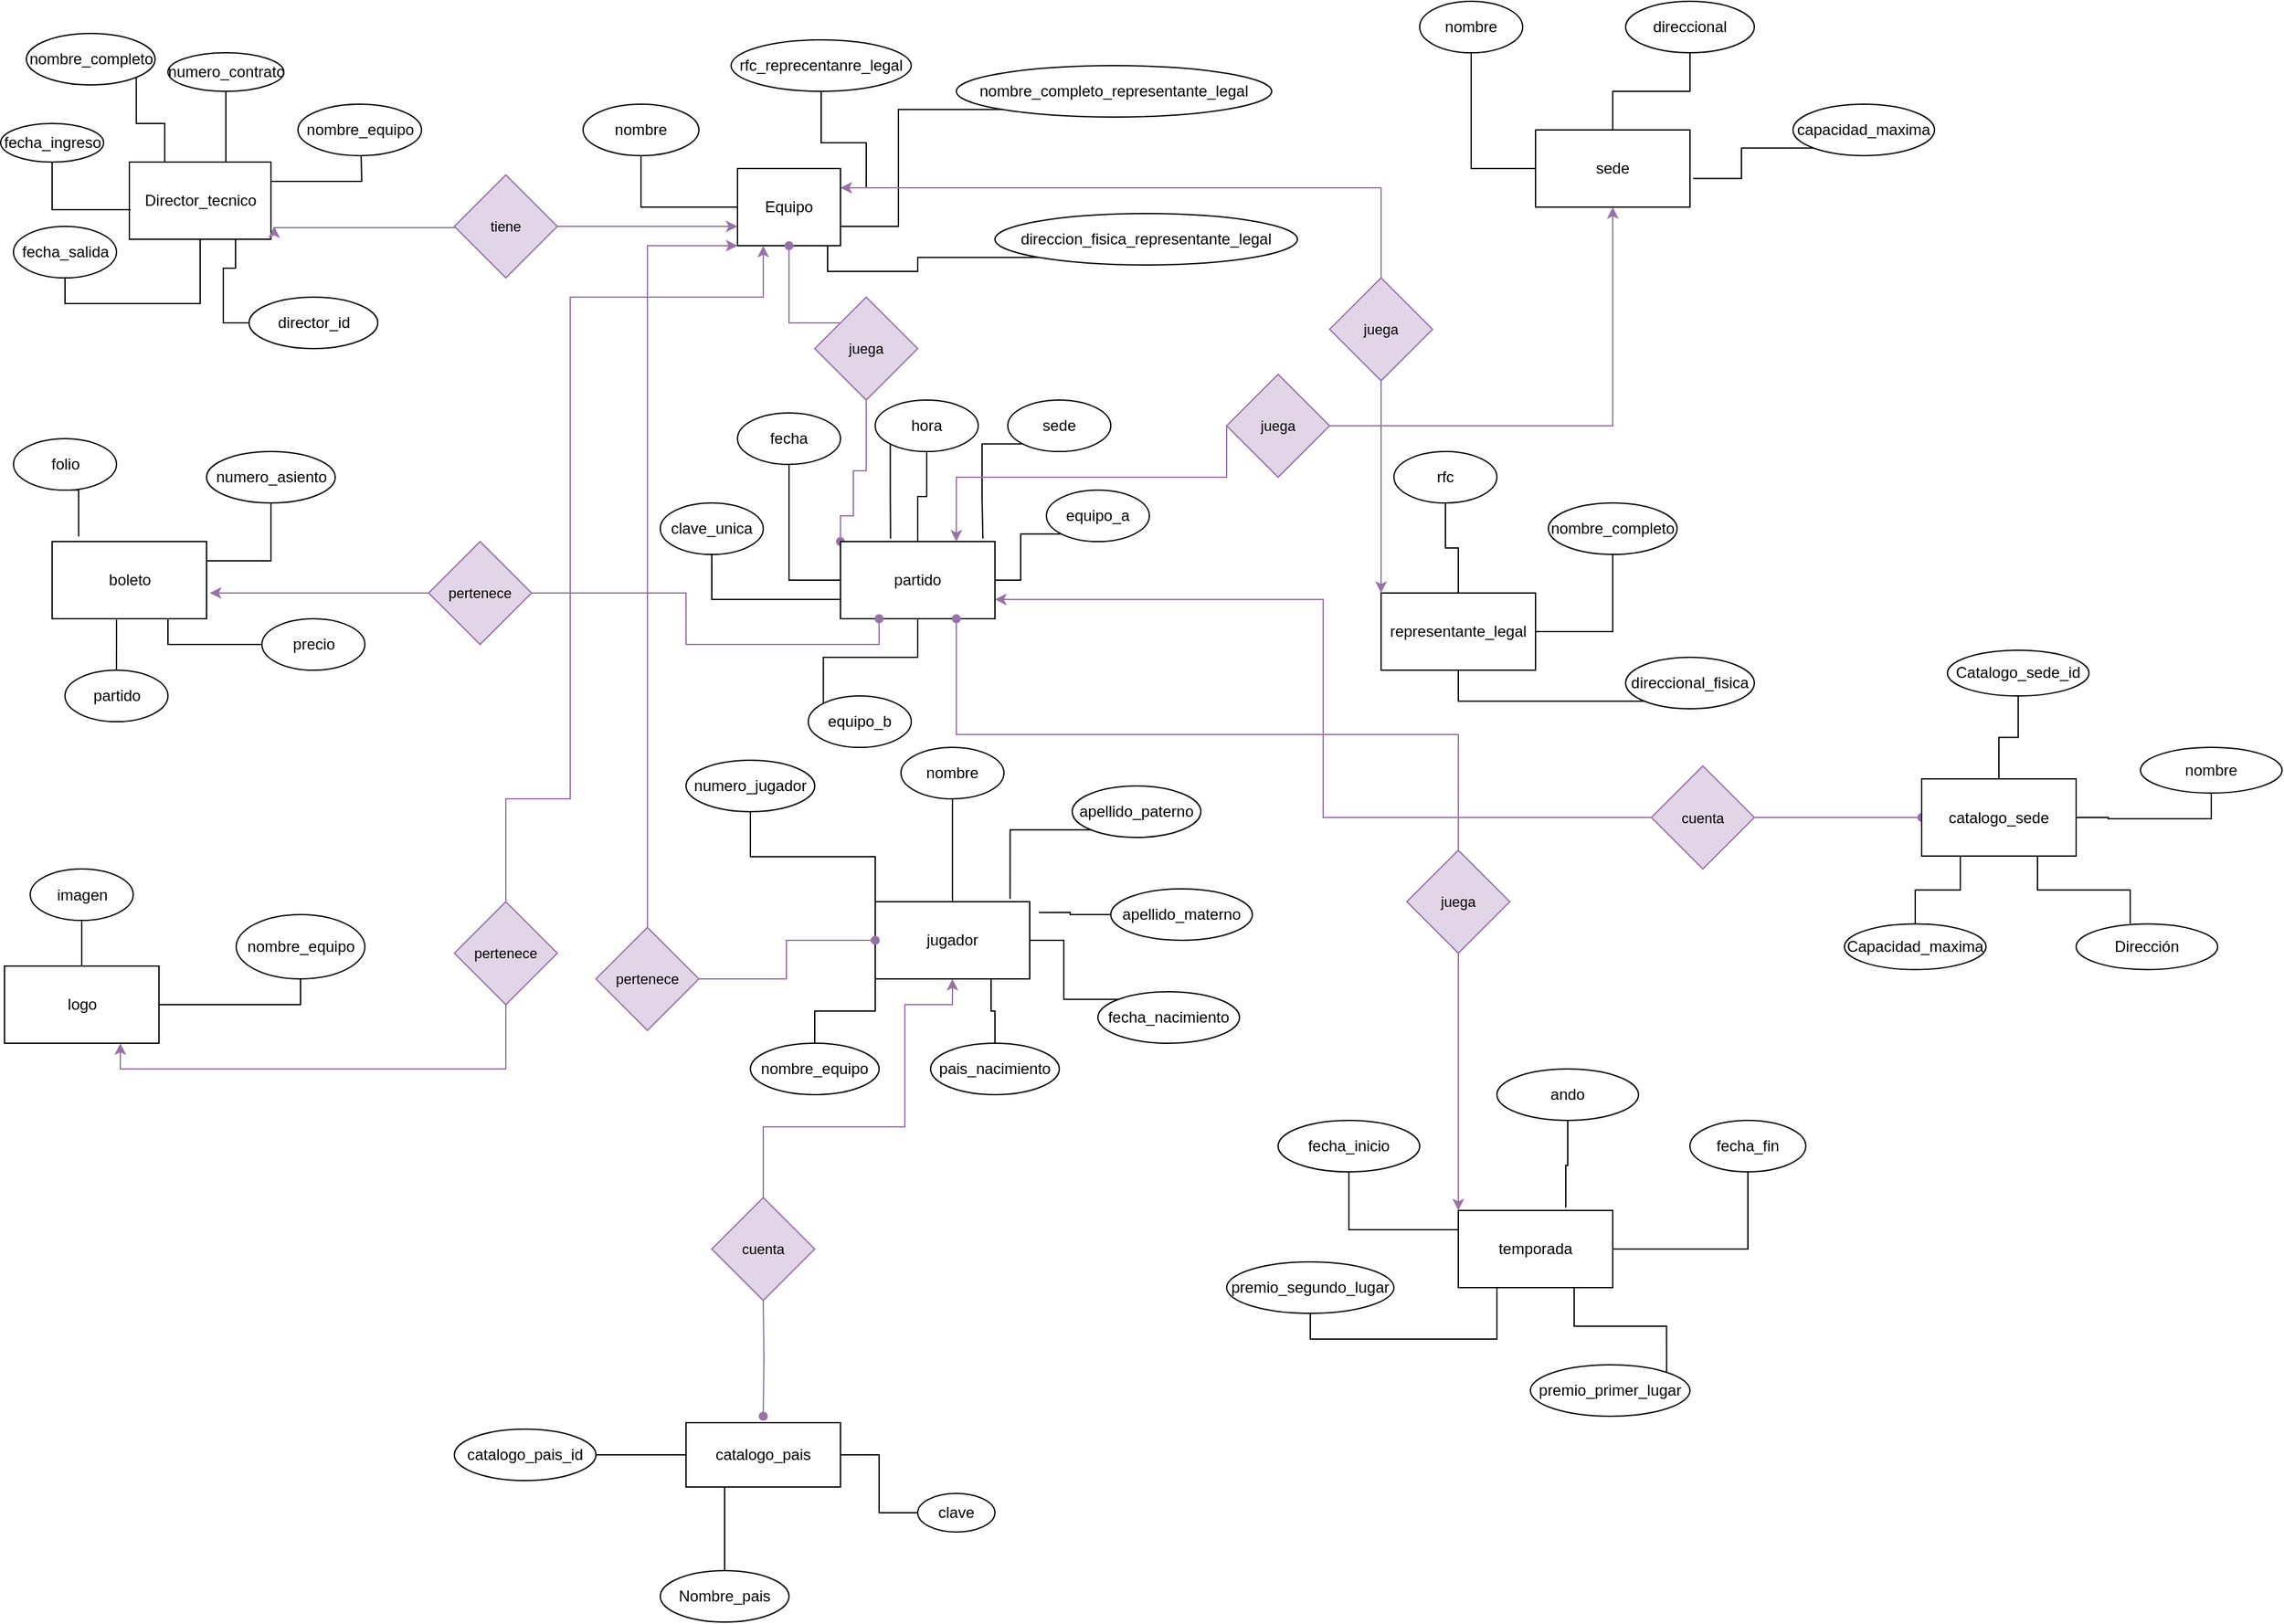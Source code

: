 <mxfile version="22.0.5" type="github">
  <diagram id="prtHgNgQTEPvFCAcTncT" name="Page-1">
    <mxGraphModel dx="1196" dy="1836" grid="1" gridSize="10" guides="1" tooltips="1" connect="1" arrows="1" fold="1" page="1" pageScale="1" pageWidth="827" pageHeight="1169" math="0" shadow="0">
      <root>
        <mxCell id="0" />
        <mxCell id="1" parent="0" />
        <mxCell id="aQAhRYCQyw7YS1Q8oWBc-6" value="fecha_ingreso" style="ellipse;whiteSpace=wrap;html=1;" parent="1" vertex="1">
          <mxGeometry x="67.5" y="-5" width="80" height="30" as="geometry" />
        </mxCell>
        <mxCell id="aQAhRYCQyw7YS1Q8oWBc-33" style="edgeStyle=orthogonalEdgeStyle;rounded=0;orthogonalLoop=1;jettySize=auto;html=1;exitX=1;exitY=0.25;exitDx=0;exitDy=0;endArrow=none;endFill=0;" parent="1" source="aQAhRYCQyw7YS1Q8oWBc-8" edge="1">
          <mxGeometry relative="1" as="geometry">
            <mxPoint x="347.5" y="15" as="targetPoint" />
          </mxGeometry>
        </mxCell>
        <mxCell id="aQAhRYCQyw7YS1Q8oWBc-8" value="Director_tecnico" style="rounded=0;whiteSpace=wrap;html=1;fontFamily=Helvetica;fontSize=12;fontColor=#000000;align=center;" parent="1" vertex="1">
          <mxGeometry x="167.5" y="25" width="110" height="60" as="geometry" />
        </mxCell>
        <mxCell id="aQAhRYCQyw7YS1Q8oWBc-9" value="" style="edgeStyle=orthogonalEdgeStyle;rounded=0;orthogonalLoop=1;jettySize=auto;html=1;endArrow=none;endFill=0;" parent="1" source="aQAhRYCQyw7YS1Q8oWBc-10" target="aQAhRYCQyw7YS1Q8oWBc-11" edge="1">
          <mxGeometry relative="1" as="geometry" />
        </mxCell>
        <mxCell id="aQAhRYCQyw7YS1Q8oWBc-10" value="Equipo" style="rounded=0;whiteSpace=wrap;html=1;fontFamily=Helvetica;fontSize=12;fontColor=#000000;align=center;" parent="1" vertex="1">
          <mxGeometry x="640" y="30" width="80" height="60" as="geometry" />
        </mxCell>
        <mxCell id="aQAhRYCQyw7YS1Q8oWBc-11" value="nombre" style="ellipse;whiteSpace=wrap;html=1;" parent="1" vertex="1">
          <mxGeometry x="520" y="-20" width="90" height="40" as="geometry" />
        </mxCell>
        <mxCell id="aQAhRYCQyw7YS1Q8oWBc-13" value="boleto" style="rounded=0;whiteSpace=wrap;html=1;" parent="1" vertex="1">
          <mxGeometry x="107.5" y="320" width="120" height="60" as="geometry" />
        </mxCell>
        <mxCell id="aQAhRYCQyw7YS1Q8oWBc-124" value="" style="edgeStyle=orthogonalEdgeStyle;shape=connector;rounded=0;orthogonalLoop=1;jettySize=auto;html=1;labelBackgroundColor=default;strokeColor=default;align=center;verticalAlign=middle;fontFamily=Helvetica;fontSize=11;fontColor=default;endArrow=none;endFill=0;" parent="1" source="aQAhRYCQyw7YS1Q8oWBc-15" target="aQAhRYCQyw7YS1Q8oWBc-55" edge="1">
          <mxGeometry relative="1" as="geometry" />
        </mxCell>
        <mxCell id="aQAhRYCQyw7YS1Q8oWBc-127" style="edgeStyle=orthogonalEdgeStyle;shape=connector;rounded=0;orthogonalLoop=1;jettySize=auto;html=1;exitX=0;exitY=0;exitDx=0;exitDy=0;labelBackgroundColor=default;strokeColor=#9673a6;align=center;verticalAlign=middle;fontFamily=Helvetica;fontSize=11;fontColor=default;endArrow=none;endFill=0;fillColor=#e1d5e7;entryX=0.5;entryY=1;entryDx=0;entryDy=0;startArrow=oval;startFill=1;" parent="1" source="aQAhRYCQyw7YS1Q8oWBc-15" target="aQAhRYCQyw7YS1Q8oWBc-128" edge="1">
          <mxGeometry relative="1" as="geometry">
            <mxPoint x="740" y="220" as="targetPoint" />
            <Array as="points">
              <mxPoint x="720" y="300" />
              <mxPoint x="730" y="300" />
              <mxPoint x="730" y="265" />
              <mxPoint x="740" y="265" />
            </Array>
          </mxGeometry>
        </mxCell>
        <mxCell id="hWHsyJ2KHmpbh6vch4hG-17" style="edgeStyle=orthogonalEdgeStyle;rounded=0;orthogonalLoop=1;jettySize=auto;html=1;exitX=1;exitY=0.75;exitDx=0;exitDy=0;entryX=0;entryY=0.5;entryDx=0;entryDy=0;startArrow=classic;startFill=1;endArrow=none;endFill=0;fillColor=#e1d5e7;strokeColor=#9673a6;" edge="1" parent="1" source="aQAhRYCQyw7YS1Q8oWBc-15" target="hWHsyJ2KHmpbh6vch4hG-16">
          <mxGeometry relative="1" as="geometry" />
        </mxCell>
        <mxCell id="aQAhRYCQyw7YS1Q8oWBc-15" value="partido" style="rounded=0;whiteSpace=wrap;html=1;" parent="1" vertex="1">
          <mxGeometry x="720" y="320" width="120" height="60" as="geometry" />
        </mxCell>
        <mxCell id="hWHsyJ2KHmpbh6vch4hG-5" style="edgeStyle=orthogonalEdgeStyle;rounded=0;orthogonalLoop=1;jettySize=auto;html=1;exitX=0.5;exitY=1;exitDx=0;exitDy=0;endArrow=none;endFill=0;startArrow=classic;startFill=1;fillColor=#e1d5e7;strokeColor=#9673a6;" edge="1" parent="1" source="aQAhRYCQyw7YS1Q8oWBc-16" target="hWHsyJ2KHmpbh6vch4hG-4">
          <mxGeometry relative="1" as="geometry">
            <Array as="points">
              <mxPoint x="807" y="680" />
              <mxPoint x="770" y="680" />
              <mxPoint x="770" y="775" />
              <mxPoint x="660" y="775" />
            </Array>
          </mxGeometry>
        </mxCell>
        <mxCell id="aQAhRYCQyw7YS1Q8oWBc-16" value="jugador" style="rounded=0;whiteSpace=wrap;html=1;" parent="1" vertex="1">
          <mxGeometry x="747" y="600" width="120" height="60" as="geometry" />
        </mxCell>
        <mxCell id="aQAhRYCQyw7YS1Q8oWBc-51" style="edgeStyle=orthogonalEdgeStyle;rounded=0;orthogonalLoop=1;jettySize=auto;html=1;exitX=0.5;exitY=0;exitDx=0;exitDy=0;entryX=0.5;entryY=1;entryDx=0;entryDy=0;endArrow=none;endFill=0;" parent="1" source="aQAhRYCQyw7YS1Q8oWBc-17" target="aQAhRYCQyw7YS1Q8oWBc-50" edge="1">
          <mxGeometry relative="1" as="geometry" />
        </mxCell>
        <mxCell id="aQAhRYCQyw7YS1Q8oWBc-52" style="edgeStyle=orthogonalEdgeStyle;rounded=0;orthogonalLoop=1;jettySize=auto;html=1;exitX=1;exitY=0.5;exitDx=0;exitDy=0;entryX=0.5;entryY=1;entryDx=0;entryDy=0;endArrow=none;endFill=0;" parent="1" source="aQAhRYCQyw7YS1Q8oWBc-17" target="aQAhRYCQyw7YS1Q8oWBc-49" edge="1">
          <mxGeometry relative="1" as="geometry" />
        </mxCell>
        <mxCell id="aQAhRYCQyw7YS1Q8oWBc-17" value="logo" style="rounded=0;whiteSpace=wrap;html=1;" parent="1" vertex="1">
          <mxGeometry x="70.5" y="650" width="120" height="60" as="geometry" />
        </mxCell>
        <mxCell id="aQAhRYCQyw7YS1Q8oWBc-18" value="sede" style="rounded=0;whiteSpace=wrap;html=1;" parent="1" vertex="1">
          <mxGeometry x="1260" width="120" height="60" as="geometry" />
        </mxCell>
        <mxCell id="aQAhRYCQyw7YS1Q8oWBc-19" value="temporada" style="rounded=0;whiteSpace=wrap;html=1;" parent="1" vertex="1">
          <mxGeometry x="1200" y="840" width="120" height="60" as="geometry" />
        </mxCell>
        <mxCell id="aQAhRYCQyw7YS1Q8oWBc-20" value="representante_legal" style="rounded=0;whiteSpace=wrap;html=1;" parent="1" vertex="1">
          <mxGeometry x="1140" y="360" width="120" height="60" as="geometry" />
        </mxCell>
        <mxCell id="aQAhRYCQyw7YS1Q8oWBc-28" style="edgeStyle=orthogonalEdgeStyle;rounded=0;orthogonalLoop=1;jettySize=auto;html=1;exitX=1;exitY=1;exitDx=0;exitDy=0;entryX=0.25;entryY=0;entryDx=0;entryDy=0;endArrow=none;endFill=0;" parent="1" source="aQAhRYCQyw7YS1Q8oWBc-22" target="aQAhRYCQyw7YS1Q8oWBc-8" edge="1">
          <mxGeometry relative="1" as="geometry" />
        </mxCell>
        <mxCell id="aQAhRYCQyw7YS1Q8oWBc-22" value="nombre_completo" style="ellipse;whiteSpace=wrap;html=1;" parent="1" vertex="1">
          <mxGeometry x="87.5" y="-75" width="100" height="40" as="geometry" />
        </mxCell>
        <mxCell id="aQAhRYCQyw7YS1Q8oWBc-31" style="edgeStyle=orthogonalEdgeStyle;rounded=0;orthogonalLoop=1;jettySize=auto;html=1;exitX=0.5;exitY=1;exitDx=0;exitDy=0;entryX=0.5;entryY=1;entryDx=0;entryDy=0;endArrow=none;endFill=0;" parent="1" source="aQAhRYCQyw7YS1Q8oWBc-25" target="aQAhRYCQyw7YS1Q8oWBc-8" edge="1">
          <mxGeometry relative="1" as="geometry" />
        </mxCell>
        <mxCell id="aQAhRYCQyw7YS1Q8oWBc-25" value="fecha_salida" style="ellipse;whiteSpace=wrap;html=1;" parent="1" vertex="1">
          <mxGeometry x="77.5" y="75" width="80" height="40" as="geometry" />
        </mxCell>
        <mxCell id="aQAhRYCQyw7YS1Q8oWBc-26" value="nombre_equipo" style="ellipse;whiteSpace=wrap;html=1;" parent="1" vertex="1">
          <mxGeometry x="298.5" y="-20" width="96" height="40" as="geometry" />
        </mxCell>
        <mxCell id="aQAhRYCQyw7YS1Q8oWBc-27" value="numero_contrato" style="ellipse;whiteSpace=wrap;html=1;" parent="1" vertex="1">
          <mxGeometry x="197.5" y="-60" width="90" height="30" as="geometry" />
        </mxCell>
        <mxCell id="aQAhRYCQyw7YS1Q8oWBc-29" style="edgeStyle=orthogonalEdgeStyle;rounded=0;orthogonalLoop=1;jettySize=auto;html=1;exitX=0.5;exitY=1;exitDx=0;exitDy=0;entryX=0.682;entryY=0;entryDx=0;entryDy=0;entryPerimeter=0;endArrow=none;endFill=0;" parent="1" source="aQAhRYCQyw7YS1Q8oWBc-27" target="aQAhRYCQyw7YS1Q8oWBc-8" edge="1">
          <mxGeometry relative="1" as="geometry" />
        </mxCell>
        <mxCell id="aQAhRYCQyw7YS1Q8oWBc-32" style="edgeStyle=orthogonalEdgeStyle;rounded=0;orthogonalLoop=1;jettySize=auto;html=1;exitX=0.5;exitY=1;exitDx=0;exitDy=0;entryX=0.009;entryY=0.617;entryDx=0;entryDy=0;entryPerimeter=0;endArrow=none;endFill=0;" parent="1" source="aQAhRYCQyw7YS1Q8oWBc-6" target="aQAhRYCQyw7YS1Q8oWBc-8" edge="1">
          <mxGeometry relative="1" as="geometry" />
        </mxCell>
        <mxCell id="aQAhRYCQyw7YS1Q8oWBc-39" style="edgeStyle=orthogonalEdgeStyle;rounded=0;orthogonalLoop=1;jettySize=auto;html=1;exitX=0;exitY=1;exitDx=0;exitDy=0;entryX=0.5;entryY=1;entryDx=0;entryDy=0;endArrow=none;endFill=0;" parent="1" source="aQAhRYCQyw7YS1Q8oWBc-34" target="aQAhRYCQyw7YS1Q8oWBc-10" edge="1">
          <mxGeometry relative="1" as="geometry">
            <Array as="points">
              <mxPoint x="780" y="99" />
              <mxPoint x="780" y="110" />
              <mxPoint x="710" y="110" />
              <mxPoint x="710" y="90" />
            </Array>
          </mxGeometry>
        </mxCell>
        <mxCell id="aQAhRYCQyw7YS1Q8oWBc-34" value="direccion_fisica_representante_legal" style="ellipse;whiteSpace=wrap;html=1;" parent="1" vertex="1">
          <mxGeometry x="840" y="65" width="235" height="40" as="geometry" />
        </mxCell>
        <mxCell id="aQAhRYCQyw7YS1Q8oWBc-35" value="rfc_reprecentanre_legal" style="ellipse;whiteSpace=wrap;html=1;" parent="1" vertex="1">
          <mxGeometry x="635" y="-70" width="140" height="40" as="geometry" />
        </mxCell>
        <mxCell id="aQAhRYCQyw7YS1Q8oWBc-38" style="edgeStyle=orthogonalEdgeStyle;rounded=0;orthogonalLoop=1;jettySize=auto;html=1;exitX=0;exitY=1;exitDx=0;exitDy=0;entryX=1;entryY=0.75;entryDx=0;entryDy=0;endArrow=none;endFill=0;" parent="1" source="aQAhRYCQyw7YS1Q8oWBc-36" target="aQAhRYCQyw7YS1Q8oWBc-10" edge="1">
          <mxGeometry relative="1" as="geometry" />
        </mxCell>
        <mxCell id="aQAhRYCQyw7YS1Q8oWBc-36" value="nombre_completo_representante_legal" style="ellipse;whiteSpace=wrap;html=1;" parent="1" vertex="1">
          <mxGeometry x="810" y="-50" width="245" height="40" as="geometry" />
        </mxCell>
        <mxCell id="aQAhRYCQyw7YS1Q8oWBc-37" style="edgeStyle=orthogonalEdgeStyle;rounded=0;orthogonalLoop=1;jettySize=auto;html=1;exitX=0.5;exitY=1;exitDx=0;exitDy=0;entryX=1;entryY=0.25;entryDx=0;entryDy=0;endArrow=none;endFill=0;" parent="1" source="aQAhRYCQyw7YS1Q8oWBc-35" target="aQAhRYCQyw7YS1Q8oWBc-10" edge="1">
          <mxGeometry relative="1" as="geometry">
            <mxPoint x="810" y="50" as="targetPoint" />
            <Array as="points">
              <mxPoint x="705" y="10" />
              <mxPoint x="740" y="10" />
              <mxPoint x="740" y="45" />
            </Array>
          </mxGeometry>
        </mxCell>
        <mxCell id="aQAhRYCQyw7YS1Q8oWBc-40" value="folio" style="ellipse;whiteSpace=wrap;html=1;" parent="1" vertex="1">
          <mxGeometry x="77.5" y="240" width="80" height="40" as="geometry" />
        </mxCell>
        <mxCell id="aQAhRYCQyw7YS1Q8oWBc-41" value="partido" style="ellipse;whiteSpace=wrap;html=1;" parent="1" vertex="1">
          <mxGeometry x="117.5" y="420" width="80" height="40" as="geometry" />
        </mxCell>
        <mxCell id="aQAhRYCQyw7YS1Q8oWBc-46" style="edgeStyle=orthogonalEdgeStyle;rounded=0;orthogonalLoop=1;jettySize=auto;html=1;exitX=0;exitY=0.5;exitDx=0;exitDy=0;entryX=0.75;entryY=1;entryDx=0;entryDy=0;endArrow=none;endFill=0;" parent="1" source="aQAhRYCQyw7YS1Q8oWBc-42" target="aQAhRYCQyw7YS1Q8oWBc-13" edge="1">
          <mxGeometry relative="1" as="geometry" />
        </mxCell>
        <mxCell id="aQAhRYCQyw7YS1Q8oWBc-42" value="precio" style="ellipse;whiteSpace=wrap;html=1;" parent="1" vertex="1">
          <mxGeometry x="270.5" y="380" width="80" height="40" as="geometry" />
        </mxCell>
        <mxCell id="aQAhRYCQyw7YS1Q8oWBc-45" style="edgeStyle=orthogonalEdgeStyle;rounded=0;orthogonalLoop=1;jettySize=auto;html=1;exitX=0.5;exitY=1;exitDx=0;exitDy=0;entryX=1;entryY=0.25;entryDx=0;entryDy=0;endArrow=none;endFill=0;" parent="1" source="aQAhRYCQyw7YS1Q8oWBc-43" target="aQAhRYCQyw7YS1Q8oWBc-13" edge="1">
          <mxGeometry relative="1" as="geometry" />
        </mxCell>
        <mxCell id="aQAhRYCQyw7YS1Q8oWBc-43" value="numero_asiento" style="ellipse;whiteSpace=wrap;html=1;" parent="1" vertex="1">
          <mxGeometry x="227.5" y="250" width="100" height="40" as="geometry" />
        </mxCell>
        <mxCell id="aQAhRYCQyw7YS1Q8oWBc-44" style="edgeStyle=orthogonalEdgeStyle;rounded=0;orthogonalLoop=1;jettySize=auto;html=1;exitX=0.5;exitY=1;exitDx=0;exitDy=0;entryX=0.172;entryY=-0.067;entryDx=0;entryDy=0;entryPerimeter=0;endArrow=none;endFill=0;" parent="1" source="aQAhRYCQyw7YS1Q8oWBc-40" target="aQAhRYCQyw7YS1Q8oWBc-13" edge="1">
          <mxGeometry relative="1" as="geometry" />
        </mxCell>
        <mxCell id="aQAhRYCQyw7YS1Q8oWBc-47" style="edgeStyle=orthogonalEdgeStyle;rounded=0;orthogonalLoop=1;jettySize=auto;html=1;exitX=0.5;exitY=0;exitDx=0;exitDy=0;entryX=0.417;entryY=1.012;entryDx=0;entryDy=0;entryPerimeter=0;endArrow=none;endFill=0;" parent="1" source="aQAhRYCQyw7YS1Q8oWBc-41" target="aQAhRYCQyw7YS1Q8oWBc-13" edge="1">
          <mxGeometry relative="1" as="geometry" />
        </mxCell>
        <mxCell id="aQAhRYCQyw7YS1Q8oWBc-49" value="nombre_equipo" style="ellipse;whiteSpace=wrap;html=1;" parent="1" vertex="1">
          <mxGeometry x="250.5" y="610" width="100" height="50" as="geometry" />
        </mxCell>
        <mxCell id="aQAhRYCQyw7YS1Q8oWBc-50" value="imagen" style="ellipse;whiteSpace=wrap;html=1;" parent="1" vertex="1">
          <mxGeometry x="90.5" y="574.5" width="80" height="40" as="geometry" />
        </mxCell>
        <mxCell id="aQAhRYCQyw7YS1Q8oWBc-61" style="edgeStyle=orthogonalEdgeStyle;rounded=0;orthogonalLoop=1;jettySize=auto;html=1;exitX=0.5;exitY=1;exitDx=0;exitDy=0;entryX=0;entryY=0.5;entryDx=0;entryDy=0;endArrow=none;endFill=0;" parent="1" source="aQAhRYCQyw7YS1Q8oWBc-53" target="aQAhRYCQyw7YS1Q8oWBc-15" edge="1">
          <mxGeometry relative="1" as="geometry" />
        </mxCell>
        <mxCell id="aQAhRYCQyw7YS1Q8oWBc-53" value="fecha" style="ellipse;whiteSpace=wrap;html=1;" parent="1" vertex="1">
          <mxGeometry x="640" y="220" width="80" height="40" as="geometry" />
        </mxCell>
        <mxCell id="aQAhRYCQyw7YS1Q8oWBc-60" style="edgeStyle=orthogonalEdgeStyle;rounded=0;orthogonalLoop=1;jettySize=auto;html=1;exitX=0.5;exitY=1;exitDx=0;exitDy=0;entryX=0;entryY=0.75;entryDx=0;entryDy=0;endArrow=none;endFill=0;" parent="1" source="aQAhRYCQyw7YS1Q8oWBc-54" target="aQAhRYCQyw7YS1Q8oWBc-15" edge="1">
          <mxGeometry relative="1" as="geometry" />
        </mxCell>
        <mxCell id="aQAhRYCQyw7YS1Q8oWBc-54" value="clave_unica" style="ellipse;whiteSpace=wrap;html=1;" parent="1" vertex="1">
          <mxGeometry x="580" y="290" width="80" height="40" as="geometry" />
        </mxCell>
        <mxCell id="aQAhRYCQyw7YS1Q8oWBc-55" value="hora" style="ellipse;whiteSpace=wrap;html=1;" parent="1" vertex="1">
          <mxGeometry x="747" y="210" width="80" height="40" as="geometry" />
        </mxCell>
        <mxCell id="aQAhRYCQyw7YS1Q8oWBc-65" style="edgeStyle=orthogonalEdgeStyle;rounded=0;orthogonalLoop=1;jettySize=auto;html=1;exitX=0;exitY=1;exitDx=0;exitDy=0;entryX=0.5;entryY=1;entryDx=0;entryDy=0;endArrow=none;endFill=0;" parent="1" source="aQAhRYCQyw7YS1Q8oWBc-56" target="aQAhRYCQyw7YS1Q8oWBc-15" edge="1">
          <mxGeometry relative="1" as="geometry" />
        </mxCell>
        <mxCell id="aQAhRYCQyw7YS1Q8oWBc-56" value="equipo_b" style="ellipse;whiteSpace=wrap;html=1;" parent="1" vertex="1">
          <mxGeometry x="695" y="440" width="80" height="40" as="geometry" />
        </mxCell>
        <mxCell id="aQAhRYCQyw7YS1Q8oWBc-64" style="edgeStyle=orthogonalEdgeStyle;rounded=0;orthogonalLoop=1;jettySize=auto;html=1;exitX=0;exitY=1;exitDx=0;exitDy=0;entryX=1;entryY=0.5;entryDx=0;entryDy=0;endArrow=none;endFill=0;" parent="1" source="aQAhRYCQyw7YS1Q8oWBc-57" target="aQAhRYCQyw7YS1Q8oWBc-15" edge="1">
          <mxGeometry relative="1" as="geometry" />
        </mxCell>
        <mxCell id="aQAhRYCQyw7YS1Q8oWBc-57" value="equipo_a" style="ellipse;whiteSpace=wrap;html=1;" parent="1" vertex="1">
          <mxGeometry x="880" y="280" width="80" height="40" as="geometry" />
        </mxCell>
        <mxCell id="aQAhRYCQyw7YS1Q8oWBc-58" value="sede" style="ellipse;whiteSpace=wrap;html=1;" parent="1" vertex="1">
          <mxGeometry x="850" y="210" width="80" height="40" as="geometry" />
        </mxCell>
        <mxCell id="aQAhRYCQyw7YS1Q8oWBc-62" style="edgeStyle=orthogonalEdgeStyle;rounded=0;orthogonalLoop=1;jettySize=auto;html=1;exitX=0;exitY=1;exitDx=0;exitDy=0;entryX=0.324;entryY=-0.037;entryDx=0;entryDy=0;entryPerimeter=0;endArrow=none;endFill=0;" parent="1" source="aQAhRYCQyw7YS1Q8oWBc-55" target="aQAhRYCQyw7YS1Q8oWBc-15" edge="1">
          <mxGeometry relative="1" as="geometry" />
        </mxCell>
        <mxCell id="aQAhRYCQyw7YS1Q8oWBc-63" style="edgeStyle=orthogonalEdgeStyle;rounded=0;orthogonalLoop=1;jettySize=auto;html=1;exitX=0;exitY=1;exitDx=0;exitDy=0;entryX=0.922;entryY=-0.037;entryDx=0;entryDy=0;entryPerimeter=0;endArrow=none;endFill=0;" parent="1" source="aQAhRYCQyw7YS1Q8oWBc-58" target="aQAhRYCQyw7YS1Q8oWBc-15" edge="1">
          <mxGeometry relative="1" as="geometry" />
        </mxCell>
        <mxCell id="aQAhRYCQyw7YS1Q8oWBc-73" style="edgeStyle=orthogonalEdgeStyle;rounded=0;orthogonalLoop=1;jettySize=auto;html=1;exitX=0.5;exitY=1;exitDx=0;exitDy=0;entryX=0;entryY=0;entryDx=0;entryDy=0;endArrow=none;endFill=0;" parent="1" source="aQAhRYCQyw7YS1Q8oWBc-66" target="aQAhRYCQyw7YS1Q8oWBc-16" edge="1">
          <mxGeometry relative="1" as="geometry" />
        </mxCell>
        <mxCell id="aQAhRYCQyw7YS1Q8oWBc-66" value="numero_jugador" style="ellipse;whiteSpace=wrap;html=1;" parent="1" vertex="1">
          <mxGeometry x="600" y="490" width="100" height="40" as="geometry" />
        </mxCell>
        <mxCell id="aQAhRYCQyw7YS1Q8oWBc-79" style="edgeStyle=orthogonalEdgeStyle;shape=connector;rounded=0;orthogonalLoop=1;jettySize=auto;html=1;exitX=0.5;exitY=0;exitDx=0;exitDy=0;entryX=0;entryY=1;entryDx=0;entryDy=0;labelBackgroundColor=default;strokeColor=default;align=center;verticalAlign=middle;fontFamily=Helvetica;fontSize=11;fontColor=default;endArrow=none;endFill=0;" parent="1" source="aQAhRYCQyw7YS1Q8oWBc-67" target="aQAhRYCQyw7YS1Q8oWBc-16" edge="1">
          <mxGeometry relative="1" as="geometry" />
        </mxCell>
        <mxCell id="aQAhRYCQyw7YS1Q8oWBc-67" value="nombre_equipo" style="ellipse;whiteSpace=wrap;html=1;" parent="1" vertex="1">
          <mxGeometry x="650" y="710" width="100" height="40" as="geometry" />
        </mxCell>
        <mxCell id="aQAhRYCQyw7YS1Q8oWBc-74" style="edgeStyle=orthogonalEdgeStyle;shape=connector;rounded=0;orthogonalLoop=1;jettySize=auto;html=1;exitX=0.5;exitY=1;exitDx=0;exitDy=0;entryX=0.5;entryY=0;entryDx=0;entryDy=0;labelBackgroundColor=default;strokeColor=default;align=center;verticalAlign=middle;fontFamily=Helvetica;fontSize=11;fontColor=default;endArrow=none;endFill=0;" parent="1" source="aQAhRYCQyw7YS1Q8oWBc-68" target="aQAhRYCQyw7YS1Q8oWBc-16" edge="1">
          <mxGeometry relative="1" as="geometry" />
        </mxCell>
        <mxCell id="aQAhRYCQyw7YS1Q8oWBc-68" value="nombre" style="ellipse;whiteSpace=wrap;html=1;" parent="1" vertex="1">
          <mxGeometry x="767" y="480" width="80" height="40" as="geometry" />
        </mxCell>
        <mxCell id="aQAhRYCQyw7YS1Q8oWBc-78" style="edgeStyle=orthogonalEdgeStyle;shape=connector;rounded=0;orthogonalLoop=1;jettySize=auto;html=1;exitX=0.5;exitY=0;exitDx=0;exitDy=0;entryX=0.75;entryY=1;entryDx=0;entryDy=0;labelBackgroundColor=default;strokeColor=default;align=center;verticalAlign=middle;fontFamily=Helvetica;fontSize=11;fontColor=default;endArrow=none;endFill=0;" parent="1" source="aQAhRYCQyw7YS1Q8oWBc-69" target="aQAhRYCQyw7YS1Q8oWBc-16" edge="1">
          <mxGeometry relative="1" as="geometry" />
        </mxCell>
        <mxCell id="aQAhRYCQyw7YS1Q8oWBc-69" value="pais_nacimiento" style="ellipse;whiteSpace=wrap;html=1;" parent="1" vertex="1">
          <mxGeometry x="790" y="710" width="100" height="40" as="geometry" />
        </mxCell>
        <mxCell id="aQAhRYCQyw7YS1Q8oWBc-77" style="edgeStyle=orthogonalEdgeStyle;shape=connector;rounded=0;orthogonalLoop=1;jettySize=auto;html=1;exitX=0;exitY=0;exitDx=0;exitDy=0;entryX=1;entryY=0.5;entryDx=0;entryDy=0;labelBackgroundColor=default;strokeColor=default;align=center;verticalAlign=middle;fontFamily=Helvetica;fontSize=11;fontColor=default;endArrow=none;endFill=0;" parent="1" source="aQAhRYCQyw7YS1Q8oWBc-70" target="aQAhRYCQyw7YS1Q8oWBc-16" edge="1">
          <mxGeometry relative="1" as="geometry" />
        </mxCell>
        <mxCell id="aQAhRYCQyw7YS1Q8oWBc-70" value="fecha_nacimiento" style="ellipse;whiteSpace=wrap;html=1;" parent="1" vertex="1">
          <mxGeometry x="920" y="670" width="110" height="40" as="geometry" />
        </mxCell>
        <mxCell id="aQAhRYCQyw7YS1Q8oWBc-71" value="apellido_materno" style="ellipse;whiteSpace=wrap;html=1;" parent="1" vertex="1">
          <mxGeometry x="930" y="590" width="110" height="40" as="geometry" />
        </mxCell>
        <mxCell id="aQAhRYCQyw7YS1Q8oWBc-72" value="apellido_paterno" style="ellipse;whiteSpace=wrap;html=1;" parent="1" vertex="1">
          <mxGeometry x="900" y="510" width="100" height="40" as="geometry" />
        </mxCell>
        <mxCell id="aQAhRYCQyw7YS1Q8oWBc-75" style="edgeStyle=orthogonalEdgeStyle;shape=connector;rounded=0;orthogonalLoop=1;jettySize=auto;html=1;exitX=0;exitY=1;exitDx=0;exitDy=0;entryX=0.873;entryY=-0.037;entryDx=0;entryDy=0;entryPerimeter=0;labelBackgroundColor=default;strokeColor=default;align=center;verticalAlign=middle;fontFamily=Helvetica;fontSize=11;fontColor=default;endArrow=none;endFill=0;" parent="1" source="aQAhRYCQyw7YS1Q8oWBc-72" target="aQAhRYCQyw7YS1Q8oWBc-16" edge="1">
          <mxGeometry relative="1" as="geometry" />
        </mxCell>
        <mxCell id="aQAhRYCQyw7YS1Q8oWBc-76" style="edgeStyle=orthogonalEdgeStyle;shape=connector;rounded=0;orthogonalLoop=1;jettySize=auto;html=1;exitX=0;exitY=0.5;exitDx=0;exitDy=0;entryX=1.059;entryY=0.139;entryDx=0;entryDy=0;entryPerimeter=0;labelBackgroundColor=default;strokeColor=default;align=center;verticalAlign=middle;fontFamily=Helvetica;fontSize=11;fontColor=default;endArrow=none;endFill=0;" parent="1" source="aQAhRYCQyw7YS1Q8oWBc-71" target="aQAhRYCQyw7YS1Q8oWBc-16" edge="1">
          <mxGeometry relative="1" as="geometry" />
        </mxCell>
        <mxCell id="aQAhRYCQyw7YS1Q8oWBc-83" style="edgeStyle=orthogonalEdgeStyle;shape=connector;rounded=0;orthogonalLoop=1;jettySize=auto;html=1;exitX=0.5;exitY=1;exitDx=0;exitDy=0;entryX=0;entryY=0.5;entryDx=0;entryDy=0;labelBackgroundColor=default;strokeColor=default;align=center;verticalAlign=middle;fontFamily=Helvetica;fontSize=11;fontColor=default;endArrow=none;endFill=0;" parent="1" source="aQAhRYCQyw7YS1Q8oWBc-80" target="aQAhRYCQyw7YS1Q8oWBc-18" edge="1">
          <mxGeometry relative="1" as="geometry" />
        </mxCell>
        <mxCell id="aQAhRYCQyw7YS1Q8oWBc-80" value="nombre" style="ellipse;whiteSpace=wrap;html=1;" parent="1" vertex="1">
          <mxGeometry x="1170" y="-100" width="80" height="40" as="geometry" />
        </mxCell>
        <mxCell id="aQAhRYCQyw7YS1Q8oWBc-84" style="edgeStyle=orthogonalEdgeStyle;shape=connector;rounded=0;orthogonalLoop=1;jettySize=auto;html=1;exitX=0.5;exitY=1;exitDx=0;exitDy=0;entryX=0.5;entryY=0;entryDx=0;entryDy=0;labelBackgroundColor=default;strokeColor=default;align=center;verticalAlign=middle;fontFamily=Helvetica;fontSize=11;fontColor=default;endArrow=none;endFill=0;" parent="1" source="aQAhRYCQyw7YS1Q8oWBc-81" target="aQAhRYCQyw7YS1Q8oWBc-18" edge="1">
          <mxGeometry relative="1" as="geometry" />
        </mxCell>
        <mxCell id="aQAhRYCQyw7YS1Q8oWBc-81" value="direccional" style="ellipse;whiteSpace=wrap;html=1;" parent="1" vertex="1">
          <mxGeometry x="1330" y="-100" width="100" height="40" as="geometry" />
        </mxCell>
        <mxCell id="aQAhRYCQyw7YS1Q8oWBc-82" value="capacidad_maxima" style="ellipse;whiteSpace=wrap;html=1;" parent="1" vertex="1">
          <mxGeometry x="1460" y="-20" width="110" height="40" as="geometry" />
        </mxCell>
        <mxCell id="aQAhRYCQyw7YS1Q8oWBc-85" style="edgeStyle=orthogonalEdgeStyle;shape=connector;rounded=0;orthogonalLoop=1;jettySize=auto;html=1;exitX=0;exitY=1;exitDx=0;exitDy=0;entryX=1.02;entryY=0.629;entryDx=0;entryDy=0;entryPerimeter=0;labelBackgroundColor=default;strokeColor=default;align=center;verticalAlign=middle;fontFamily=Helvetica;fontSize=11;fontColor=default;endArrow=none;endFill=0;" parent="1" source="aQAhRYCQyw7YS1Q8oWBc-82" target="aQAhRYCQyw7YS1Q8oWBc-18" edge="1">
          <mxGeometry relative="1" as="geometry" />
        </mxCell>
        <mxCell id="aQAhRYCQyw7YS1Q8oWBc-89" style="edgeStyle=orthogonalEdgeStyle;shape=connector;rounded=0;orthogonalLoop=1;jettySize=auto;html=1;exitX=0.5;exitY=1;exitDx=0;exitDy=0;labelBackgroundColor=default;strokeColor=default;align=center;verticalAlign=middle;fontFamily=Helvetica;fontSize=11;fontColor=default;endArrow=none;endFill=0;" parent="1" source="aQAhRYCQyw7YS1Q8oWBc-86" target="aQAhRYCQyw7YS1Q8oWBc-20" edge="1">
          <mxGeometry relative="1" as="geometry">
            <mxPoint x="1160" y="350" as="targetPoint" />
            <Array as="points" />
          </mxGeometry>
        </mxCell>
        <mxCell id="aQAhRYCQyw7YS1Q8oWBc-86" value="rfc" style="ellipse;whiteSpace=wrap;html=1;" parent="1" vertex="1">
          <mxGeometry x="1150" y="250" width="80" height="40" as="geometry" />
        </mxCell>
        <mxCell id="aQAhRYCQyw7YS1Q8oWBc-91" style="edgeStyle=orthogonalEdgeStyle;shape=connector;rounded=0;orthogonalLoop=1;jettySize=auto;html=1;exitX=0;exitY=1;exitDx=0;exitDy=0;entryX=0.5;entryY=1;entryDx=0;entryDy=0;labelBackgroundColor=default;strokeColor=default;align=center;verticalAlign=middle;fontFamily=Helvetica;fontSize=11;fontColor=default;endArrow=none;endFill=0;" parent="1" source="aQAhRYCQyw7YS1Q8oWBc-87" target="aQAhRYCQyw7YS1Q8oWBc-20" edge="1">
          <mxGeometry relative="1" as="geometry" />
        </mxCell>
        <mxCell id="aQAhRYCQyw7YS1Q8oWBc-87" value="direccional_fisica" style="ellipse;whiteSpace=wrap;html=1;" parent="1" vertex="1">
          <mxGeometry x="1330" y="410" width="100" height="40" as="geometry" />
        </mxCell>
        <mxCell id="aQAhRYCQyw7YS1Q8oWBc-90" style="edgeStyle=orthogonalEdgeStyle;shape=connector;rounded=0;orthogonalLoop=1;jettySize=auto;html=1;exitX=0.5;exitY=1;exitDx=0;exitDy=0;entryX=1;entryY=0.5;entryDx=0;entryDy=0;labelBackgroundColor=default;strokeColor=default;align=center;verticalAlign=middle;fontFamily=Helvetica;fontSize=11;fontColor=default;endArrow=none;endFill=0;" parent="1" source="aQAhRYCQyw7YS1Q8oWBc-88" target="aQAhRYCQyw7YS1Q8oWBc-20" edge="1">
          <mxGeometry relative="1" as="geometry" />
        </mxCell>
        <mxCell id="aQAhRYCQyw7YS1Q8oWBc-88" value="nombre_completo" style="ellipse;whiteSpace=wrap;html=1;" parent="1" vertex="1">
          <mxGeometry x="1270" y="290" width="100" height="40" as="geometry" />
        </mxCell>
        <mxCell id="aQAhRYCQyw7YS1Q8oWBc-92" value="ando" style="ellipse;whiteSpace=wrap;html=1;" parent="1" vertex="1">
          <mxGeometry x="1230" y="730" width="110" height="40" as="geometry" />
        </mxCell>
        <mxCell id="aQAhRYCQyw7YS1Q8oWBc-98" style="edgeStyle=orthogonalEdgeStyle;shape=connector;rounded=0;orthogonalLoop=1;jettySize=auto;html=1;exitX=0.5;exitY=1;exitDx=0;exitDy=0;entryX=1;entryY=0.5;entryDx=0;entryDy=0;labelBackgroundColor=default;strokeColor=default;align=center;verticalAlign=middle;fontFamily=Helvetica;fontSize=11;fontColor=default;endArrow=none;endFill=0;" parent="1" source="aQAhRYCQyw7YS1Q8oWBc-93" target="aQAhRYCQyw7YS1Q8oWBc-19" edge="1">
          <mxGeometry relative="1" as="geometry" />
        </mxCell>
        <mxCell id="aQAhRYCQyw7YS1Q8oWBc-93" value="fecha_fin" style="ellipse;whiteSpace=wrap;html=1;" parent="1" vertex="1">
          <mxGeometry x="1380" y="770" width="90" height="40" as="geometry" />
        </mxCell>
        <mxCell id="aQAhRYCQyw7YS1Q8oWBc-99" style="edgeStyle=orthogonalEdgeStyle;shape=connector;rounded=0;orthogonalLoop=1;jettySize=auto;html=1;exitX=1;exitY=0;exitDx=0;exitDy=0;entryX=0.75;entryY=1;entryDx=0;entryDy=0;labelBackgroundColor=default;strokeColor=default;align=center;verticalAlign=middle;fontFamily=Helvetica;fontSize=11;fontColor=default;endArrow=none;endFill=0;" parent="1" source="aQAhRYCQyw7YS1Q8oWBc-94" target="aQAhRYCQyw7YS1Q8oWBc-19" edge="1">
          <mxGeometry relative="1" as="geometry" />
        </mxCell>
        <mxCell id="aQAhRYCQyw7YS1Q8oWBc-94" value="premio_primer_lugar" style="ellipse;whiteSpace=wrap;html=1;" parent="1" vertex="1">
          <mxGeometry x="1256" y="960" width="124" height="40" as="geometry" />
        </mxCell>
        <mxCell id="aQAhRYCQyw7YS1Q8oWBc-100" style="edgeStyle=orthogonalEdgeStyle;shape=connector;rounded=0;orthogonalLoop=1;jettySize=auto;html=1;exitX=0.5;exitY=1;exitDx=0;exitDy=0;entryX=0.25;entryY=1;entryDx=0;entryDy=0;labelBackgroundColor=default;strokeColor=default;align=center;verticalAlign=middle;fontFamily=Helvetica;fontSize=11;fontColor=default;endArrow=none;endFill=0;" parent="1" source="aQAhRYCQyw7YS1Q8oWBc-95" target="aQAhRYCQyw7YS1Q8oWBc-19" edge="1">
          <mxGeometry relative="1" as="geometry" />
        </mxCell>
        <mxCell id="aQAhRYCQyw7YS1Q8oWBc-95" value="premio_segundo_lugar" style="ellipse;whiteSpace=wrap;html=1;" parent="1" vertex="1">
          <mxGeometry x="1020" y="880" width="130" height="40" as="geometry" />
        </mxCell>
        <mxCell id="aQAhRYCQyw7YS1Q8oWBc-101" style="edgeStyle=orthogonalEdgeStyle;shape=connector;rounded=0;orthogonalLoop=1;jettySize=auto;html=1;exitX=0.5;exitY=1;exitDx=0;exitDy=0;entryX=0;entryY=0.25;entryDx=0;entryDy=0;labelBackgroundColor=default;strokeColor=default;align=center;verticalAlign=middle;fontFamily=Helvetica;fontSize=11;fontColor=default;endArrow=none;endFill=0;" parent="1" source="aQAhRYCQyw7YS1Q8oWBc-96" target="aQAhRYCQyw7YS1Q8oWBc-19" edge="1">
          <mxGeometry relative="1" as="geometry" />
        </mxCell>
        <mxCell id="aQAhRYCQyw7YS1Q8oWBc-96" value="fecha_inicio" style="ellipse;whiteSpace=wrap;html=1;" parent="1" vertex="1">
          <mxGeometry x="1060" y="770" width="110" height="40" as="geometry" />
        </mxCell>
        <mxCell id="aQAhRYCQyw7YS1Q8oWBc-97" style="edgeStyle=orthogonalEdgeStyle;shape=connector;rounded=0;orthogonalLoop=1;jettySize=auto;html=1;exitX=0.5;exitY=1;exitDx=0;exitDy=0;entryX=0.696;entryY=-0.037;entryDx=0;entryDy=0;entryPerimeter=0;labelBackgroundColor=default;strokeColor=default;align=center;verticalAlign=middle;fontFamily=Helvetica;fontSize=11;fontColor=default;endArrow=none;endFill=0;" parent="1" source="aQAhRYCQyw7YS1Q8oWBc-92" target="aQAhRYCQyw7YS1Q8oWBc-19" edge="1">
          <mxGeometry relative="1" as="geometry" />
        </mxCell>
        <mxCell id="aQAhRYCQyw7YS1Q8oWBc-116" style="edgeStyle=orthogonalEdgeStyle;shape=connector;rounded=0;orthogonalLoop=1;jettySize=auto;html=1;exitX=0;exitY=0.5;exitDx=0;exitDy=0;labelBackgroundColor=default;strokeColor=#9673a6;align=center;verticalAlign=middle;fontFamily=Helvetica;fontSize=11;fontColor=default;endArrow=classic;endFill=1;fillColor=#e1d5e7;" parent="1" source="aQAhRYCQyw7YS1Q8oWBc-103" edge="1">
          <mxGeometry relative="1" as="geometry">
            <mxPoint x="230" y="360" as="targetPoint" />
          </mxGeometry>
        </mxCell>
        <mxCell id="aQAhRYCQyw7YS1Q8oWBc-117" style="edgeStyle=orthogonalEdgeStyle;shape=connector;rounded=0;orthogonalLoop=1;jettySize=auto;html=1;exitX=1;exitY=0.5;exitDx=0;exitDy=0;entryX=0.25;entryY=1;entryDx=0;entryDy=0;labelBackgroundColor=default;strokeColor=#9673a6;align=center;verticalAlign=middle;fontFamily=Helvetica;fontSize=11;fontColor=default;endArrow=oval;endFill=1;fillColor=#e1d5e7;" parent="1" source="aQAhRYCQyw7YS1Q8oWBc-103" target="aQAhRYCQyw7YS1Q8oWBc-15" edge="1">
          <mxGeometry relative="1" as="geometry" />
        </mxCell>
        <mxCell id="aQAhRYCQyw7YS1Q8oWBc-103" value="pertenece" style="rhombus;whiteSpace=wrap;html=1;fontFamily=Helvetica;fontSize=11;fillColor=#e1d5e7;strokeColor=#9673a6;" parent="1" vertex="1">
          <mxGeometry x="400" y="320" width="80" height="80" as="geometry" />
        </mxCell>
        <mxCell id="aQAhRYCQyw7YS1Q8oWBc-114" style="edgeStyle=orthogonalEdgeStyle;shape=connector;rounded=0;orthogonalLoop=1;jettySize=auto;html=1;exitX=1;exitY=0.5;exitDx=0;exitDy=0;entryX=0;entryY=0.75;entryDx=0;entryDy=0;labelBackgroundColor=default;strokeColor=#9673a6;align=center;verticalAlign=middle;fontFamily=Helvetica;fontSize=11;fontColor=default;endArrow=classic;endFill=1;fillColor=#e1d5e7;" parent="1" source="aQAhRYCQyw7YS1Q8oWBc-104" target="aQAhRYCQyw7YS1Q8oWBc-10" edge="1">
          <mxGeometry relative="1" as="geometry" />
        </mxCell>
        <mxCell id="aQAhRYCQyw7YS1Q8oWBc-115" style="edgeStyle=orthogonalEdgeStyle;shape=connector;rounded=0;orthogonalLoop=1;jettySize=auto;html=1;exitX=0;exitY=0.5;exitDx=0;exitDy=0;labelBackgroundColor=default;strokeColor=#9673a6;align=center;verticalAlign=middle;fontFamily=Helvetica;fontSize=11;fontColor=default;endArrow=classic;endFill=1;fillColor=#e1d5e7;" parent="1" source="aQAhRYCQyw7YS1Q8oWBc-104" edge="1">
          <mxGeometry relative="1" as="geometry">
            <mxPoint x="280" y="75" as="targetPoint" />
            <Array as="points">
              <mxPoint x="280" y="76" />
            </Array>
          </mxGeometry>
        </mxCell>
        <mxCell id="aQAhRYCQyw7YS1Q8oWBc-104" value="tiene" style="rhombus;whiteSpace=wrap;html=1;fontFamily=Helvetica;fontSize=11;fillColor=#e1d5e7;strokeColor=#9673a6;" parent="1" vertex="1">
          <mxGeometry x="420" y="35" width="80" height="80" as="geometry" />
        </mxCell>
        <mxCell id="aQAhRYCQyw7YS1Q8oWBc-118" style="edgeStyle=orthogonalEdgeStyle;shape=connector;rounded=0;orthogonalLoop=1;jettySize=auto;html=1;exitX=0.5;exitY=1;exitDx=0;exitDy=0;entryX=0.75;entryY=1;entryDx=0;entryDy=0;labelBackgroundColor=default;strokeColor=#9673a6;align=center;verticalAlign=middle;fontFamily=Helvetica;fontSize=11;fontColor=default;endArrow=classic;endFill=1;fillColor=#e1d5e7;" parent="1" source="aQAhRYCQyw7YS1Q8oWBc-109" target="aQAhRYCQyw7YS1Q8oWBc-17" edge="1">
          <mxGeometry relative="1" as="geometry" />
        </mxCell>
        <mxCell id="aQAhRYCQyw7YS1Q8oWBc-119" style="edgeStyle=orthogonalEdgeStyle;shape=connector;rounded=0;orthogonalLoop=1;jettySize=auto;html=1;exitX=0.5;exitY=0;exitDx=0;exitDy=0;entryX=0.25;entryY=1;entryDx=0;entryDy=0;labelBackgroundColor=default;strokeColor=#9673a6;align=center;verticalAlign=middle;fontFamily=Helvetica;fontSize=11;fontColor=default;endArrow=classic;endFill=1;fillColor=#e1d5e7;" parent="1" source="aQAhRYCQyw7YS1Q8oWBc-109" target="aQAhRYCQyw7YS1Q8oWBc-10" edge="1">
          <mxGeometry relative="1" as="geometry">
            <Array as="points">
              <mxPoint x="460" y="520" />
              <mxPoint x="510" y="520" />
              <mxPoint x="510" y="130" />
              <mxPoint x="660" y="130" />
            </Array>
          </mxGeometry>
        </mxCell>
        <mxCell id="aQAhRYCQyw7YS1Q8oWBc-109" value="pertenece" style="rhombus;whiteSpace=wrap;html=1;fontFamily=Helvetica;fontSize=11;fillColor=#e1d5e7;strokeColor=#9673a6;" parent="1" vertex="1">
          <mxGeometry x="420" y="600" width="80" height="80" as="geometry" />
        </mxCell>
        <mxCell id="aQAhRYCQyw7YS1Q8oWBc-122" style="edgeStyle=orthogonalEdgeStyle;shape=connector;rounded=0;orthogonalLoop=1;jettySize=auto;html=1;exitX=0.5;exitY=0;exitDx=0;exitDy=0;entryX=0;entryY=1;entryDx=0;entryDy=0;labelBackgroundColor=default;strokeColor=#9673a6;align=center;verticalAlign=middle;fontFamily=Helvetica;fontSize=11;fontColor=default;endArrow=classic;endFill=1;fillColor=#e1d5e7;" parent="1" source="aQAhRYCQyw7YS1Q8oWBc-120" target="aQAhRYCQyw7YS1Q8oWBc-10" edge="1">
          <mxGeometry relative="1" as="geometry">
            <Array as="points">
              <mxPoint x="570" y="90" />
            </Array>
          </mxGeometry>
        </mxCell>
        <mxCell id="aQAhRYCQyw7YS1Q8oWBc-123" style="edgeStyle=orthogonalEdgeStyle;shape=connector;rounded=0;orthogonalLoop=1;jettySize=auto;html=1;exitX=0.5;exitY=1;exitDx=0;exitDy=0;entryX=0;entryY=0.5;entryDx=0;entryDy=0;labelBackgroundColor=default;strokeColor=#9673a6;align=center;verticalAlign=middle;fontFamily=Helvetica;fontSize=11;fontColor=default;endArrow=oval;endFill=1;fillColor=#e1d5e7;" parent="1" source="aQAhRYCQyw7YS1Q8oWBc-120" target="aQAhRYCQyw7YS1Q8oWBc-16" edge="1">
          <mxGeometry relative="1" as="geometry">
            <Array as="points">
              <mxPoint x="570" y="660" />
              <mxPoint x="678" y="660" />
              <mxPoint x="678" y="630" />
            </Array>
          </mxGeometry>
        </mxCell>
        <mxCell id="aQAhRYCQyw7YS1Q8oWBc-120" value="pertenece" style="rhombus;whiteSpace=wrap;html=1;fontFamily=Helvetica;fontSize=11;fillColor=#e1d5e7;strokeColor=#9673a6;" parent="1" vertex="1">
          <mxGeometry x="530" y="620" width="80" height="80" as="geometry" />
        </mxCell>
        <mxCell id="aQAhRYCQyw7YS1Q8oWBc-131" style="edgeStyle=orthogonalEdgeStyle;shape=connector;rounded=0;orthogonalLoop=1;jettySize=auto;html=1;exitX=0;exitY=0;exitDx=0;exitDy=0;labelBackgroundColor=default;strokeColor=#9673a6;align=center;verticalAlign=middle;fontFamily=Helvetica;fontSize=11;fontColor=default;endArrow=oval;endFill=1;fillColor=#e1d5e7;" parent="1" source="aQAhRYCQyw7YS1Q8oWBc-128" edge="1">
          <mxGeometry relative="1" as="geometry">
            <mxPoint x="680" y="90" as="targetPoint" />
          </mxGeometry>
        </mxCell>
        <mxCell id="aQAhRYCQyw7YS1Q8oWBc-128" value="juega" style="rhombus;whiteSpace=wrap;html=1;fontFamily=Helvetica;fontSize=11;fillColor=#e1d5e7;strokeColor=#9673a6;" parent="1" vertex="1">
          <mxGeometry x="700" y="130" width="80" height="80" as="geometry" />
        </mxCell>
        <mxCell id="aQAhRYCQyw7YS1Q8oWBc-133" style="edgeStyle=orthogonalEdgeStyle;shape=connector;rounded=0;orthogonalLoop=1;jettySize=auto;html=1;exitX=0.5;exitY=0;exitDx=0;exitDy=0;entryX=1;entryY=0.25;entryDx=0;entryDy=0;labelBackgroundColor=default;strokeColor=#9673a6;align=center;verticalAlign=middle;fontFamily=Helvetica;fontSize=11;fontColor=default;endArrow=classic;endFill=1;fillColor=#e1d5e7;" parent="1" source="aQAhRYCQyw7YS1Q8oWBc-132" target="aQAhRYCQyw7YS1Q8oWBc-10" edge="1">
          <mxGeometry relative="1" as="geometry" />
        </mxCell>
        <mxCell id="aQAhRYCQyw7YS1Q8oWBc-134" style="edgeStyle=orthogonalEdgeStyle;shape=connector;rounded=0;orthogonalLoop=1;jettySize=auto;html=1;exitX=0.5;exitY=1;exitDx=0;exitDy=0;entryX=0;entryY=0;entryDx=0;entryDy=0;labelBackgroundColor=default;strokeColor=#9673a6;align=center;verticalAlign=middle;fontFamily=Helvetica;fontSize=11;fontColor=default;endArrow=classic;endFill=1;fillColor=#e1d5e7;" parent="1" source="aQAhRYCQyw7YS1Q8oWBc-132" target="aQAhRYCQyw7YS1Q8oWBc-20" edge="1">
          <mxGeometry relative="1" as="geometry" />
        </mxCell>
        <mxCell id="aQAhRYCQyw7YS1Q8oWBc-132" value="juega" style="rhombus;whiteSpace=wrap;html=1;fontFamily=Helvetica;fontSize=11;fillColor=#e1d5e7;strokeColor=#9673a6;" parent="1" vertex="1">
          <mxGeometry x="1100" y="115" width="80" height="80" as="geometry" />
        </mxCell>
        <mxCell id="aQAhRYCQyw7YS1Q8oWBc-136" style="edgeStyle=orthogonalEdgeStyle;shape=connector;rounded=0;orthogonalLoop=1;jettySize=auto;html=1;exitX=1;exitY=0.5;exitDx=0;exitDy=0;entryX=0.5;entryY=1;entryDx=0;entryDy=0;labelBackgroundColor=default;strokeColor=#9673a6;align=center;verticalAlign=middle;fontFamily=Helvetica;fontSize=11;fontColor=default;endArrow=classic;endFill=1;fillColor=#e1d5e7;" parent="1" source="aQAhRYCQyw7YS1Q8oWBc-135" target="aQAhRYCQyw7YS1Q8oWBc-18" edge="1">
          <mxGeometry relative="1" as="geometry" />
        </mxCell>
        <mxCell id="aQAhRYCQyw7YS1Q8oWBc-137" style="edgeStyle=orthogonalEdgeStyle;shape=connector;rounded=0;orthogonalLoop=1;jettySize=auto;html=1;exitX=0;exitY=0.5;exitDx=0;exitDy=0;entryX=0.75;entryY=0;entryDx=0;entryDy=0;labelBackgroundColor=default;strokeColor=#9673a6;align=center;verticalAlign=middle;fontFamily=Helvetica;fontSize=11;fontColor=default;endArrow=classic;endFill=1;fillColor=#e1d5e7;" parent="1" source="aQAhRYCQyw7YS1Q8oWBc-135" target="aQAhRYCQyw7YS1Q8oWBc-15" edge="1">
          <mxGeometry relative="1" as="geometry">
            <Array as="points">
              <mxPoint x="1020" y="270" />
              <mxPoint x="810" y="270" />
            </Array>
          </mxGeometry>
        </mxCell>
        <mxCell id="aQAhRYCQyw7YS1Q8oWBc-135" value="juega" style="rhombus;whiteSpace=wrap;html=1;fontFamily=Helvetica;fontSize=11;fillColor=#e1d5e7;strokeColor=#9673a6;" parent="1" vertex="1">
          <mxGeometry x="1020" y="190" width="80" height="80" as="geometry" />
        </mxCell>
        <mxCell id="aQAhRYCQyw7YS1Q8oWBc-139" style="edgeStyle=orthogonalEdgeStyle;shape=connector;rounded=0;orthogonalLoop=1;jettySize=auto;html=1;exitX=0.5;exitY=1;exitDx=0;exitDy=0;entryX=0;entryY=0;entryDx=0;entryDy=0;labelBackgroundColor=default;strokeColor=#9673a6;align=center;verticalAlign=middle;fontFamily=Helvetica;fontSize=11;fontColor=default;endArrow=classic;endFill=1;fillColor=#e1d5e7;" parent="1" source="aQAhRYCQyw7YS1Q8oWBc-138" target="aQAhRYCQyw7YS1Q8oWBc-19" edge="1">
          <mxGeometry relative="1" as="geometry" />
        </mxCell>
        <mxCell id="aQAhRYCQyw7YS1Q8oWBc-140" style="edgeStyle=orthogonalEdgeStyle;shape=connector;rounded=0;orthogonalLoop=1;jettySize=auto;html=1;exitX=0.5;exitY=0;exitDx=0;exitDy=0;entryX=0.75;entryY=1;entryDx=0;entryDy=0;labelBackgroundColor=default;strokeColor=#9673a6;align=center;verticalAlign=middle;fontFamily=Helvetica;fontSize=11;fontColor=default;endArrow=oval;endFill=1;fillColor=#e1d5e7;" parent="1" source="aQAhRYCQyw7YS1Q8oWBc-138" target="aQAhRYCQyw7YS1Q8oWBc-15" edge="1">
          <mxGeometry relative="1" as="geometry" />
        </mxCell>
        <mxCell id="aQAhRYCQyw7YS1Q8oWBc-138" value="juega" style="rhombus;whiteSpace=wrap;html=1;fontFamily=Helvetica;fontSize=11;fillColor=#e1d5e7;strokeColor=#9673a6;" parent="1" vertex="1">
          <mxGeometry x="1160" y="560" width="80" height="80" as="geometry" />
        </mxCell>
        <mxCell id="hWHsyJ2KHmpbh6vch4hG-2" style="edgeStyle=orthogonalEdgeStyle;rounded=0;orthogonalLoop=1;jettySize=auto;html=1;exitX=0;exitY=0.5;exitDx=0;exitDy=0;entryX=0.75;entryY=1;entryDx=0;entryDy=0;endArrow=none;endFill=0;" edge="1" parent="1" source="hWHsyJ2KHmpbh6vch4hG-1" target="aQAhRYCQyw7YS1Q8oWBc-8">
          <mxGeometry relative="1" as="geometry" />
        </mxCell>
        <mxCell id="hWHsyJ2KHmpbh6vch4hG-1" value="director_id" style="ellipse;whiteSpace=wrap;html=1;" vertex="1" parent="1">
          <mxGeometry x="260.5" y="130" width="100" height="40" as="geometry" />
        </mxCell>
        <mxCell id="hWHsyJ2KHmpbh6vch4hG-4" value="cuenta" style="rhombus;whiteSpace=wrap;html=1;fontFamily=Helvetica;fontSize=11;fillColor=#e1d5e7;strokeColor=#9673a6;" vertex="1" parent="1">
          <mxGeometry x="620" y="830" width="80" height="80" as="geometry" />
        </mxCell>
        <mxCell id="hWHsyJ2KHmpbh6vch4hG-8" value="" style="edgeStyle=orthogonalEdgeStyle;rounded=0;orthogonalLoop=1;jettySize=auto;html=1;endArrow=none;endFill=0;" edge="1" parent="1" source="hWHsyJ2KHmpbh6vch4hG-6" target="hWHsyJ2KHmpbh6vch4hG-7">
          <mxGeometry relative="1" as="geometry" />
        </mxCell>
        <mxCell id="hWHsyJ2KHmpbh6vch4hG-11" style="edgeStyle=orthogonalEdgeStyle;rounded=0;orthogonalLoop=1;jettySize=auto;html=1;exitX=0.25;exitY=1;exitDx=0;exitDy=0;entryX=0.5;entryY=0;entryDx=0;entryDy=0;endArrow=none;endFill=0;" edge="1" parent="1" source="hWHsyJ2KHmpbh6vch4hG-6" target="hWHsyJ2KHmpbh6vch4hG-9">
          <mxGeometry relative="1" as="geometry" />
        </mxCell>
        <mxCell id="hWHsyJ2KHmpbh6vch4hG-12" style="edgeStyle=orthogonalEdgeStyle;rounded=0;orthogonalLoop=1;jettySize=auto;html=1;exitX=1;exitY=0.5;exitDx=0;exitDy=0;entryX=0;entryY=0.5;entryDx=0;entryDy=0;endArrow=none;endFill=0;" edge="1" parent="1" source="hWHsyJ2KHmpbh6vch4hG-6" target="hWHsyJ2KHmpbh6vch4hG-10">
          <mxGeometry relative="1" as="geometry" />
        </mxCell>
        <mxCell id="hWHsyJ2KHmpbh6vch4hG-13" style="edgeStyle=orthogonalEdgeStyle;rounded=0;orthogonalLoop=1;jettySize=auto;html=1;entryX=0.5;entryY=1;entryDx=0;entryDy=0;endArrow=none;endFill=0;startArrow=oval;startFill=1;fillColor=#e1d5e7;strokeColor=#9673a6;" edge="1" parent="1" target="hWHsyJ2KHmpbh6vch4hG-4">
          <mxGeometry relative="1" as="geometry">
            <mxPoint x="660" y="1000" as="sourcePoint" />
            <Array as="points" />
          </mxGeometry>
        </mxCell>
        <mxCell id="hWHsyJ2KHmpbh6vch4hG-6" value="catalogo_pais" style="rounded=0;whiteSpace=wrap;html=1;" vertex="1" parent="1">
          <mxGeometry x="600" y="1005" width="120" height="50" as="geometry" />
        </mxCell>
        <mxCell id="hWHsyJ2KHmpbh6vch4hG-7" value="catalogo_pais_id" style="ellipse;whiteSpace=wrap;html=1;rounded=0;" vertex="1" parent="1">
          <mxGeometry x="420" y="1010" width="110" height="40" as="geometry" />
        </mxCell>
        <mxCell id="hWHsyJ2KHmpbh6vch4hG-9" value="Nombre_pais" style="ellipse;whiteSpace=wrap;html=1;rounded=0;" vertex="1" parent="1">
          <mxGeometry x="580" y="1120" width="100" height="40" as="geometry" />
        </mxCell>
        <mxCell id="hWHsyJ2KHmpbh6vch4hG-10" value="clave" style="ellipse;whiteSpace=wrap;html=1;rounded=0;" vertex="1" parent="1">
          <mxGeometry x="780" y="1060" width="60" height="30" as="geometry" />
        </mxCell>
        <mxCell id="hWHsyJ2KHmpbh6vch4hG-20" style="edgeStyle=orthogonalEdgeStyle;rounded=0;orthogonalLoop=1;jettySize=auto;html=1;exitX=1;exitY=0.5;exitDx=0;exitDy=0;entryX=0;entryY=0.5;entryDx=0;entryDy=0;endArrow=oval;endFill=1;fillColor=#e1d5e7;strokeColor=#9673a6;" edge="1" parent="1" source="hWHsyJ2KHmpbh6vch4hG-16" target="hWHsyJ2KHmpbh6vch4hG-19">
          <mxGeometry relative="1" as="geometry" />
        </mxCell>
        <mxCell id="hWHsyJ2KHmpbh6vch4hG-16" value="cuenta" style="rhombus;whiteSpace=wrap;html=1;fontFamily=Helvetica;fontSize=11;fillColor=#e1d5e7;strokeColor=#9673a6;" vertex="1" parent="1">
          <mxGeometry x="1350" y="494.5" width="80" height="80" as="geometry" />
        </mxCell>
        <mxCell id="hWHsyJ2KHmpbh6vch4hG-22" value="" style="edgeStyle=orthogonalEdgeStyle;rounded=0;orthogonalLoop=1;jettySize=auto;html=1;endArrow=none;endFill=0;" edge="1" parent="1" source="hWHsyJ2KHmpbh6vch4hG-19" target="hWHsyJ2KHmpbh6vch4hG-21">
          <mxGeometry relative="1" as="geometry" />
        </mxCell>
        <mxCell id="hWHsyJ2KHmpbh6vch4hG-26" style="edgeStyle=orthogonalEdgeStyle;rounded=0;orthogonalLoop=1;jettySize=auto;html=1;exitX=0.25;exitY=1;exitDx=0;exitDy=0;entryX=0.5;entryY=0;entryDx=0;entryDy=0;endArrow=none;endFill=0;" edge="1" parent="1" source="hWHsyJ2KHmpbh6vch4hG-19" target="hWHsyJ2KHmpbh6vch4hG-25">
          <mxGeometry relative="1" as="geometry" />
        </mxCell>
        <mxCell id="hWHsyJ2KHmpbh6vch4hG-28" style="edgeStyle=orthogonalEdgeStyle;rounded=0;orthogonalLoop=1;jettySize=auto;html=1;exitX=1;exitY=0.5;exitDx=0;exitDy=0;entryX=0.5;entryY=1;entryDx=0;entryDy=0;endArrow=none;endFill=0;" edge="1" parent="1" source="hWHsyJ2KHmpbh6vch4hG-19" target="hWHsyJ2KHmpbh6vch4hG-23">
          <mxGeometry relative="1" as="geometry" />
        </mxCell>
        <mxCell id="hWHsyJ2KHmpbh6vch4hG-19" value="catalogo_sede" style="rounded=0;whiteSpace=wrap;html=1;" vertex="1" parent="1">
          <mxGeometry x="1560" y="504.5" width="120" height="60" as="geometry" />
        </mxCell>
        <mxCell id="hWHsyJ2KHmpbh6vch4hG-21" value="Catalogo_sede_id" style="ellipse;whiteSpace=wrap;html=1;rounded=0;" vertex="1" parent="1">
          <mxGeometry x="1580" y="404.5" width="110" height="35.5" as="geometry" />
        </mxCell>
        <mxCell id="hWHsyJ2KHmpbh6vch4hG-23" value="nombre" style="ellipse;whiteSpace=wrap;html=1;rounded=0;" vertex="1" parent="1">
          <mxGeometry x="1730" y="480" width="110" height="35.5" as="geometry" />
        </mxCell>
        <mxCell id="hWHsyJ2KHmpbh6vch4hG-24" value="Dirección" style="ellipse;whiteSpace=wrap;html=1;rounded=0;" vertex="1" parent="1">
          <mxGeometry x="1680" y="617.25" width="110" height="35.5" as="geometry" />
        </mxCell>
        <mxCell id="hWHsyJ2KHmpbh6vch4hG-25" value="Capacidad_maxima" style="ellipse;whiteSpace=wrap;html=1;rounded=0;" vertex="1" parent="1">
          <mxGeometry x="1500" y="617.25" width="110" height="35.5" as="geometry" />
        </mxCell>
        <mxCell id="hWHsyJ2KHmpbh6vch4hG-27" style="edgeStyle=orthogonalEdgeStyle;rounded=0;orthogonalLoop=1;jettySize=auto;html=1;exitX=0.75;exitY=1;exitDx=0;exitDy=0;entryX=0.382;entryY=-0.007;entryDx=0;entryDy=0;entryPerimeter=0;endArrow=none;endFill=0;" edge="1" parent="1" source="hWHsyJ2KHmpbh6vch4hG-19" target="hWHsyJ2KHmpbh6vch4hG-24">
          <mxGeometry relative="1" as="geometry" />
        </mxCell>
      </root>
    </mxGraphModel>
  </diagram>
</mxfile>
